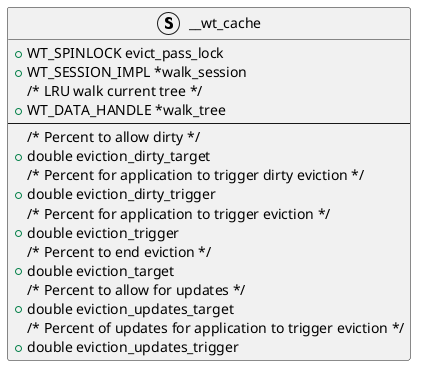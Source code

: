 @startuml WT_CACHE

struct "__wt_cache" as WT_CACHE {
    + WT_SPINLOCK evict_pass_lock
    + WT_SESSION_IMPL *walk_session
    /* LRU walk current tree */
    + WT_DATA_HANDLE *walk_tree
    --
    /* Percent to allow dirty */
    + double eviction_dirty_target
    /* Percent for application to trigger dirty eviction */
    + double eviction_dirty_trigger
    /* Percent for application to trigger eviction */
    + double eviction_trigger
    /* Percent to end eviction */
    + double eviction_target
    /* Percent to allow for updates */
    + double eviction_updates_target
    /* Percent of updates for application to trigger eviction */
    + double eviction_updates_trigger
}

@enduml